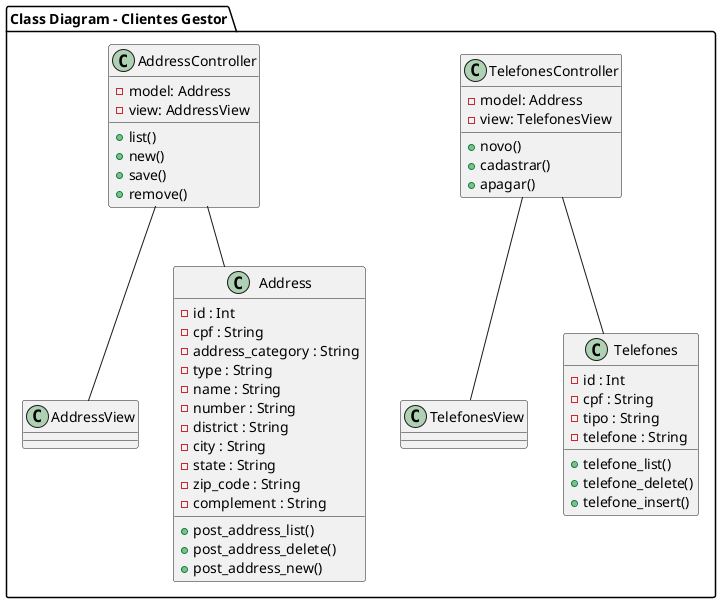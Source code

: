 @startuml Class Diagram

package "Class Diagram - Clientes Gestor" {

TelefonesController -- TelefonesView
TelefonesController -- Telefones

AddressController -- AddressView
AddressController -- Address

class AddressController {
    -model: Address
    -view: AddressView
    +list()
    +new()
    +save()
    +remove()
}

class TelefonesController {
    -model: Address
    -view: TelefonesView
    +novo()
    +cadastrar()
    +apagar()
}

class Address {
    -id : Int
    -cpf : String
    -address_category : String
    -type : String
    -name : String
    -number : String
    -district : String
    -city : String
    -state : String
    -zip_code : String
    -complement : String
    +post_address_list()
    +post_address_delete()
    +post_address_new()
}

class Telefones {
    -id : Int
    -cpf : String
    -tipo : String
    -telefone : String
    +telefone_list()
    +telefone_delete()
    +telefone_insert()
}

class AddressView {
}

@enduml